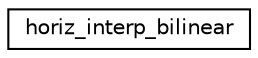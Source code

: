 digraph "Graphical Class Hierarchy"
{
 // INTERACTIVE_SVG=YES
 // LATEX_PDF_SIZE
  edge [fontname="Helvetica",fontsize="10",labelfontname="Helvetica",labelfontsize="10"];
  node [fontname="Helvetica",fontsize="10",shape=record];
  rankdir="LR";
  Node0 [label="horiz_interp_bilinear",height=0.2,width=0.4,color="black", fillcolor="white", style="filled",URL="$interfacehoriz__interp__bilinear__mod_1_1horiz__interp__bilinear.html",tooltip=" "];
}
